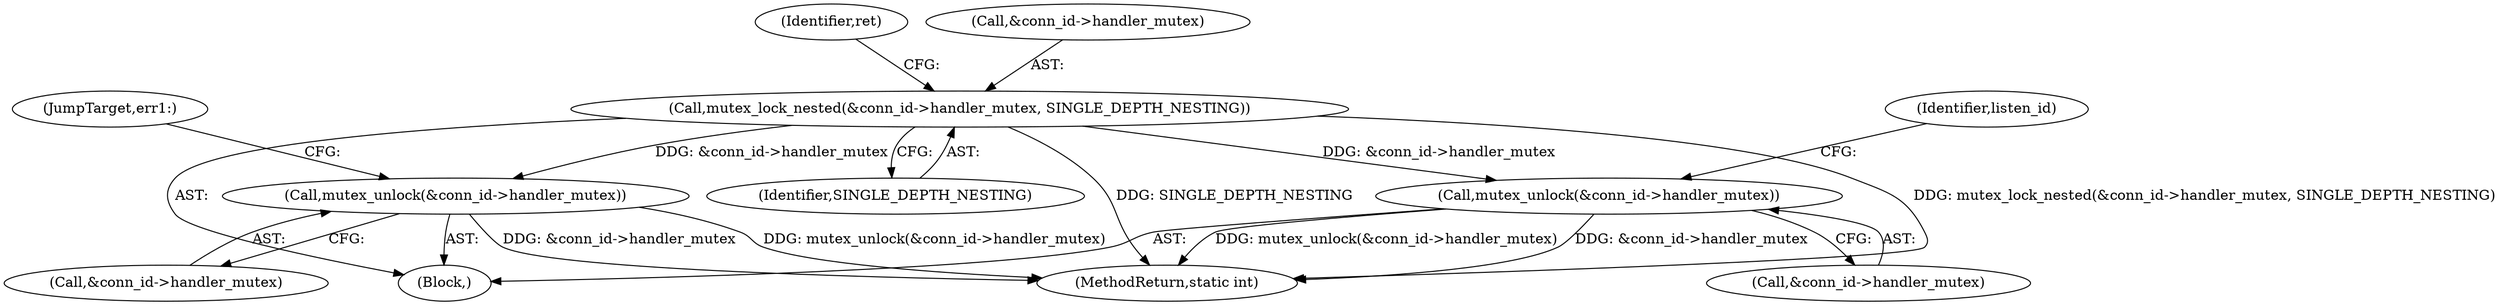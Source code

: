 digraph "0_linux_b2853fd6c2d0f383dbdf7427e263eb576a633867_0@API" {
"1000256" [label="(Call,mutex_lock_nested(&conn_id->handler_mutex, SINGLE_DEPTH_NESTING))"];
"1000390" [label="(Call,mutex_unlock(&conn_id->handler_mutex))"];
"1000418" [label="(Call,mutex_unlock(&conn_id->handler_mutex))"];
"1000419" [label="(Call,&conn_id->handler_mutex)"];
"1000263" [label="(Identifier,ret)"];
"1000438" [label="(MethodReturn,static int)"];
"1000261" [label="(Identifier,SINGLE_DEPTH_NESTING)"];
"1000398" [label="(Identifier,listen_id)"];
"1000391" [label="(Call,&conn_id->handler_mutex)"];
"1000106" [label="(Block,)"];
"1000418" [label="(Call,mutex_unlock(&conn_id->handler_mutex))"];
"1000423" [label="(JumpTarget,err1:)"];
"1000257" [label="(Call,&conn_id->handler_mutex)"];
"1000390" [label="(Call,mutex_unlock(&conn_id->handler_mutex))"];
"1000256" [label="(Call,mutex_lock_nested(&conn_id->handler_mutex, SINGLE_DEPTH_NESTING))"];
"1000256" -> "1000106"  [label="AST: "];
"1000256" -> "1000261"  [label="CFG: "];
"1000257" -> "1000256"  [label="AST: "];
"1000261" -> "1000256"  [label="AST: "];
"1000263" -> "1000256"  [label="CFG: "];
"1000256" -> "1000438"  [label="DDG: SINGLE_DEPTH_NESTING"];
"1000256" -> "1000438"  [label="DDG: mutex_lock_nested(&conn_id->handler_mutex, SINGLE_DEPTH_NESTING)"];
"1000256" -> "1000390"  [label="DDG: &conn_id->handler_mutex"];
"1000256" -> "1000418"  [label="DDG: &conn_id->handler_mutex"];
"1000390" -> "1000106"  [label="AST: "];
"1000390" -> "1000391"  [label="CFG: "];
"1000391" -> "1000390"  [label="AST: "];
"1000398" -> "1000390"  [label="CFG: "];
"1000390" -> "1000438"  [label="DDG: mutex_unlock(&conn_id->handler_mutex)"];
"1000390" -> "1000438"  [label="DDG: &conn_id->handler_mutex"];
"1000418" -> "1000106"  [label="AST: "];
"1000418" -> "1000419"  [label="CFG: "];
"1000419" -> "1000418"  [label="AST: "];
"1000423" -> "1000418"  [label="CFG: "];
"1000418" -> "1000438"  [label="DDG: mutex_unlock(&conn_id->handler_mutex)"];
"1000418" -> "1000438"  [label="DDG: &conn_id->handler_mutex"];
}
